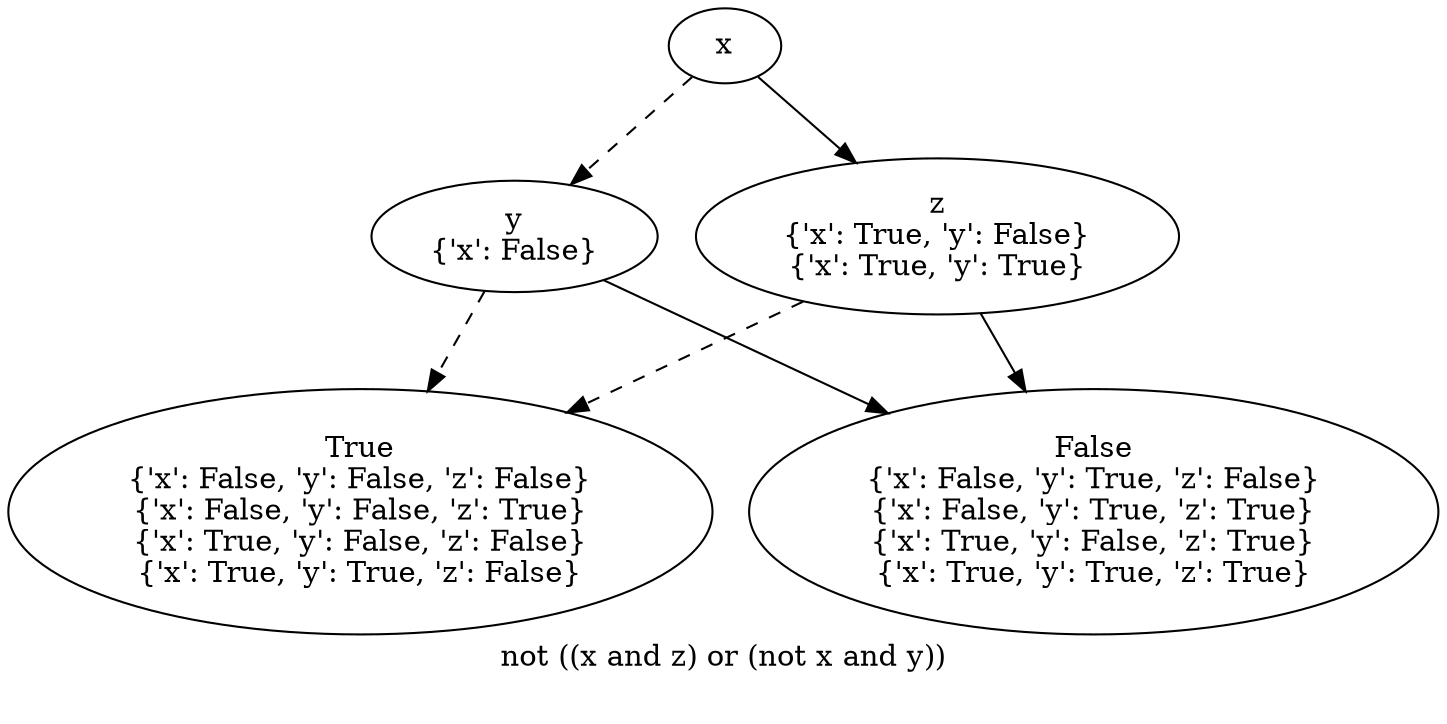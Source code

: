 digraph{
label="not ((x and z) or (not x and y))\n\n"
2643642591760[label=x]2643642593200[label="y
{'x': False}"]
2643642591760 -> 2643642593200[style=dashed label="" fontcolor = gray]
2643642591904[label="True
{'x': False, 'y': False, 'z': False}
{'x': False, 'y': False, 'z': True}
{'x': True, 'y': False, 'z': False}
{'x': True, 'y': True, 'z': False}"]
2643642593200 -> 2643642591904[style=dashed label="" fontcolor = gray]
2643642593248[label="False
{'x': False, 'y': True, 'z': False}
{'x': False, 'y': True, 'z': True}
{'x': True, 'y': False, 'z': True}
{'x': True, 'y': True, 'z': True}"]
2643642593200 -> 2643642593248 [label="" fontcolor = gray]
2643642590272[label="z
{'x': True, 'y': False}
{'x': True, 'y': True}"]
2643642591760 -> 2643642590272 [label="" fontcolor = gray]
2643642591904[label="True
{'x': False, 'y': False, 'z': False}
{'x': False, 'y': False, 'z': True}
{'x': True, 'y': False, 'z': False}
{'x': True, 'y': True, 'z': False}"]
2643642590272 -> 2643642591904[style=dashed label="" fontcolor = gray]
2643642593248[label="False
{'x': False, 'y': True, 'z': False}
{'x': False, 'y': True, 'z': True}
{'x': True, 'y': False, 'z': True}
{'x': True, 'y': True, 'z': True}"]
2643642590272 -> 2643642593248 [label="" fontcolor = gray]
}